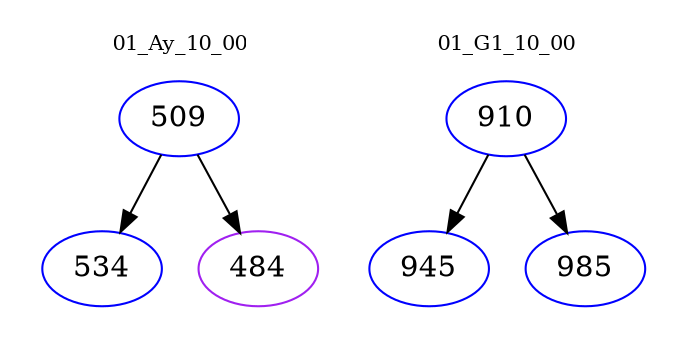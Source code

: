 digraph{
subgraph cluster_0 {
color = white
label = "01_Ay_10_00";
fontsize=10;
T0_509 [label="509", color="blue"]
T0_509 -> T0_534 [color="black"]
T0_534 [label="534", color="blue"]
T0_509 -> T0_484 [color="black"]
T0_484 [label="484", color="purple"]
}
subgraph cluster_1 {
color = white
label = "01_G1_10_00";
fontsize=10;
T1_910 [label="910", color="blue"]
T1_910 -> T1_945 [color="black"]
T1_945 [label="945", color="blue"]
T1_910 -> T1_985 [color="black"]
T1_985 [label="985", color="blue"]
}
}

